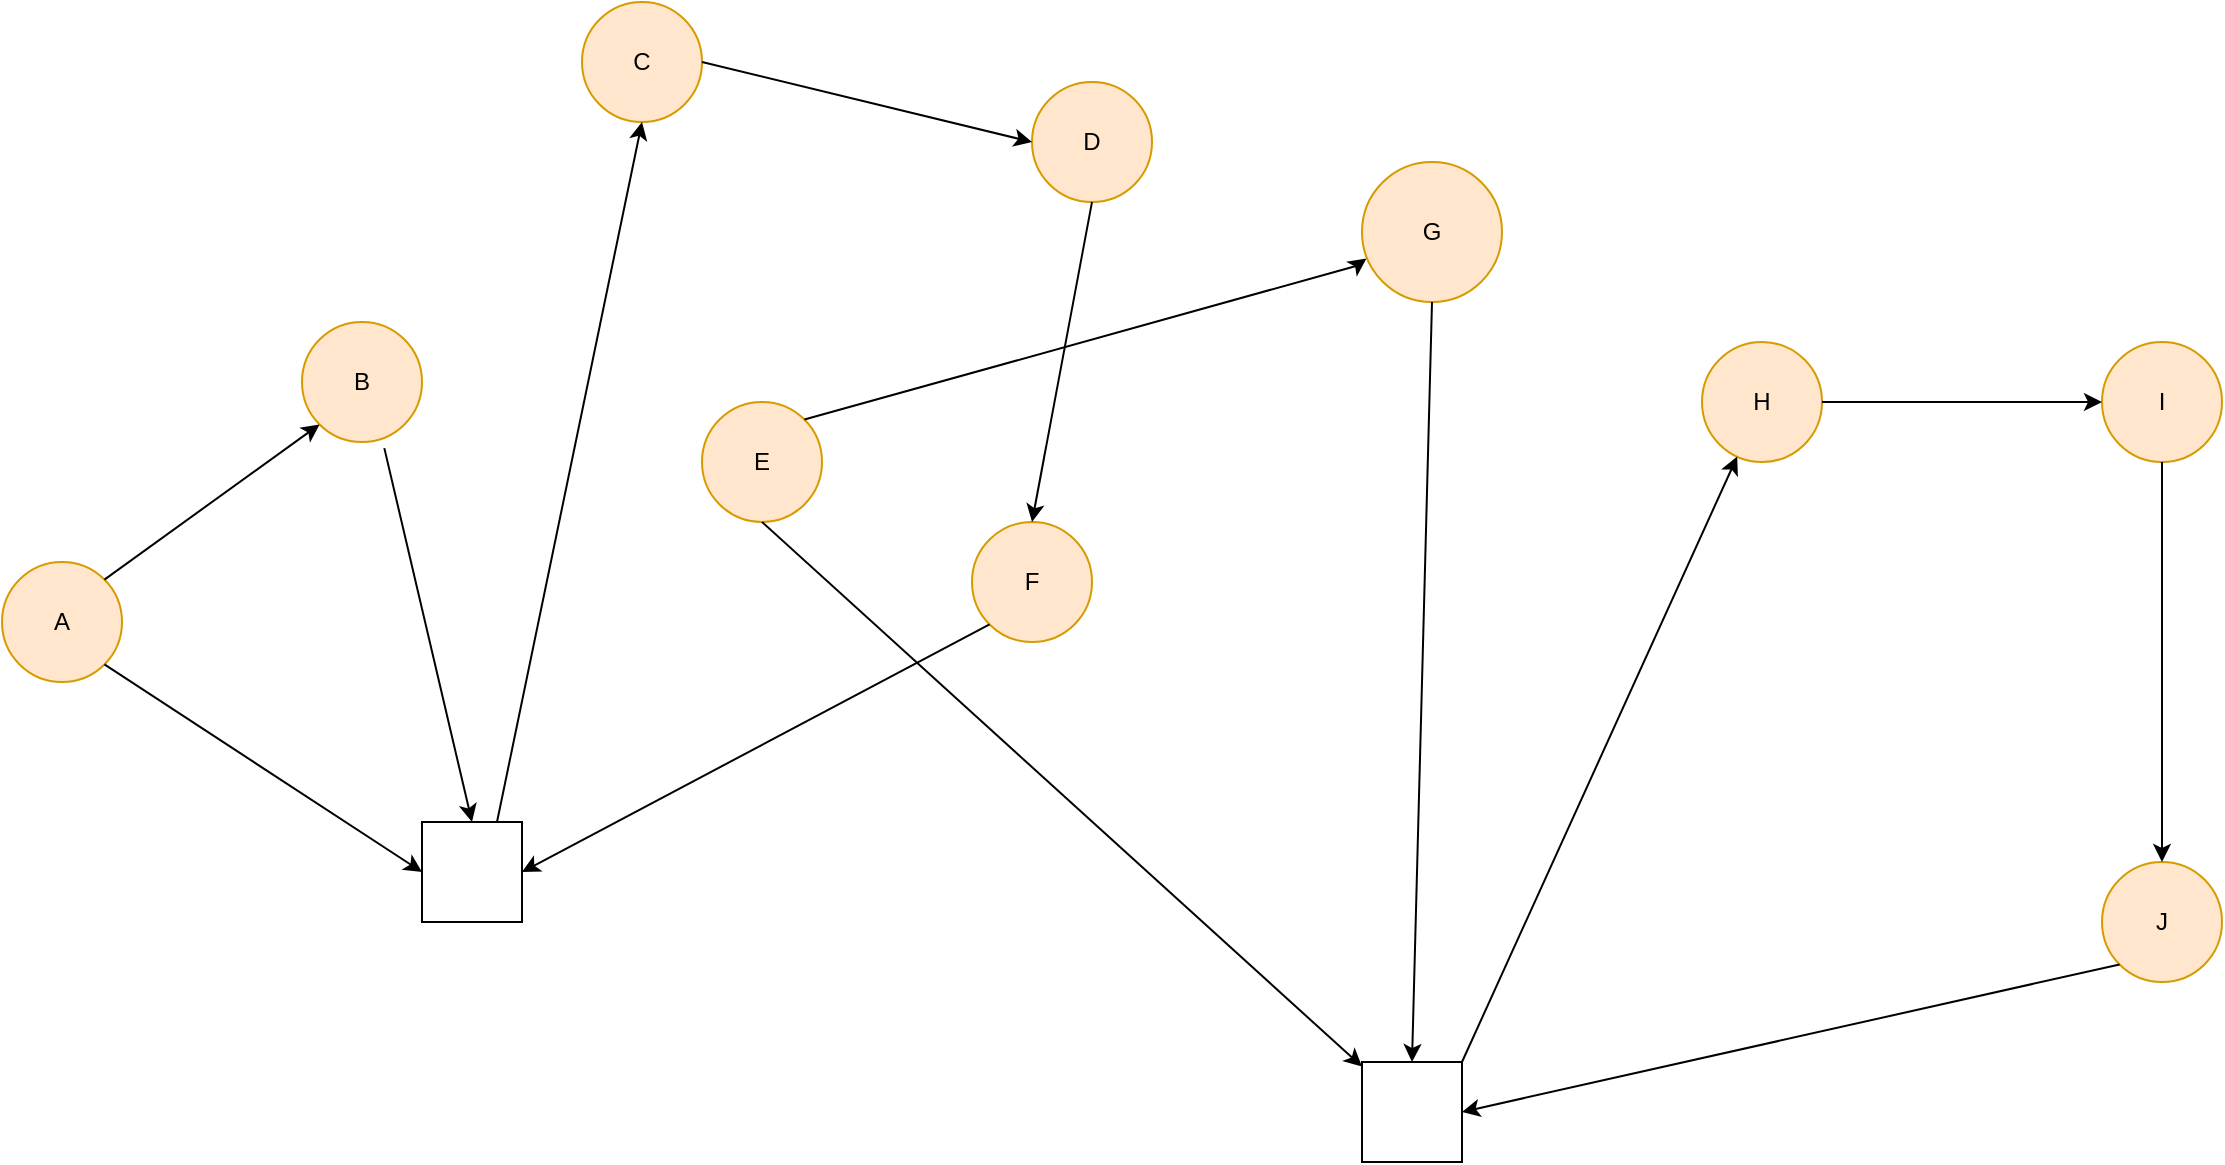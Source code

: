 <mxfile version="21.3.4" type="github">
  <diagram name="Halaman-1" id="iXOhJCIU6pQm67qO7igW">
    <mxGraphModel dx="1615" dy="882" grid="1" gridSize="10" guides="1" tooltips="1" connect="1" arrows="1" fold="1" page="1" pageScale="1" pageWidth="1169" pageHeight="827" math="0" shadow="0">
      <root>
        <mxCell id="0" />
        <mxCell id="1" parent="0" />
        <mxCell id="JKm7eGGo_20kYlrDaC3X-54" value="H" style="ellipse;whiteSpace=wrap;html=1;aspect=fixed;fillColor=#ffe6cc;strokeColor=#d79b00;" vertex="1" parent="1">
          <mxGeometry x="890" y="220" width="60" height="60" as="geometry" />
        </mxCell>
        <mxCell id="JKm7eGGo_20kYlrDaC3X-55" value="D" style="ellipse;whiteSpace=wrap;html=1;aspect=fixed;fillColor=#ffe6cc;strokeColor=#d79b00;" vertex="1" parent="1">
          <mxGeometry x="555" y="90" width="60" height="60" as="geometry" />
        </mxCell>
        <mxCell id="JKm7eGGo_20kYlrDaC3X-56" value="G" style="ellipse;whiteSpace=wrap;html=1;aspect=fixed;fillColor=#ffe6cc;strokeColor=#d79b00;" vertex="1" parent="1">
          <mxGeometry x="720" y="130" width="70" height="70" as="geometry" />
        </mxCell>
        <mxCell id="JKm7eGGo_20kYlrDaC3X-57" value="C" style="ellipse;whiteSpace=wrap;html=1;aspect=fixed;fillColor=#ffe6cc;strokeColor=#d79b00;" vertex="1" parent="1">
          <mxGeometry x="330" y="50" width="60" height="60" as="geometry" />
        </mxCell>
        <mxCell id="JKm7eGGo_20kYlrDaC3X-58" value="A" style="ellipse;whiteSpace=wrap;html=1;aspect=fixed;fillColor=#ffe6cc;strokeColor=#d79b00;" vertex="1" parent="1">
          <mxGeometry x="40" y="330" width="60" height="60" as="geometry" />
        </mxCell>
        <mxCell id="JKm7eGGo_20kYlrDaC3X-59" value="B" style="ellipse;whiteSpace=wrap;html=1;aspect=fixed;fillColor=#ffe6cc;strokeColor=#d79b00;" vertex="1" parent="1">
          <mxGeometry x="190" y="210" width="60" height="60" as="geometry" />
        </mxCell>
        <mxCell id="JKm7eGGo_20kYlrDaC3X-60" value="I" style="ellipse;whiteSpace=wrap;html=1;aspect=fixed;fillColor=#ffe6cc;strokeColor=#d79b00;" vertex="1" parent="1">
          <mxGeometry x="1090" y="220" width="60" height="60" as="geometry" />
        </mxCell>
        <mxCell id="JKm7eGGo_20kYlrDaC3X-61" value="F" style="ellipse;whiteSpace=wrap;html=1;aspect=fixed;fillColor=#ffe6cc;strokeColor=#d79b00;" vertex="1" parent="1">
          <mxGeometry x="525" y="310" width="60" height="60" as="geometry" />
        </mxCell>
        <mxCell id="JKm7eGGo_20kYlrDaC3X-62" value="E" style="ellipse;whiteSpace=wrap;html=1;aspect=fixed;fillColor=#ffe6cc;strokeColor=#d79b00;" vertex="1" parent="1">
          <mxGeometry x="390" y="250" width="60" height="60" as="geometry" />
        </mxCell>
        <mxCell id="JKm7eGGo_20kYlrDaC3X-63" value="" style="whiteSpace=wrap;html=1;aspect=fixed;" vertex="1" parent="1">
          <mxGeometry x="250" y="460" width="50" height="50" as="geometry" />
        </mxCell>
        <mxCell id="JKm7eGGo_20kYlrDaC3X-64" value="" style="whiteSpace=wrap;html=1;aspect=fixed;" vertex="1" parent="1">
          <mxGeometry x="720" y="580" width="50" height="50" as="geometry" />
        </mxCell>
        <mxCell id="JKm7eGGo_20kYlrDaC3X-65" value="" style="endArrow=classic;html=1;rounded=0;entryX=0;entryY=1;entryDx=0;entryDy=0;exitX=1;exitY=0;exitDx=0;exitDy=0;" edge="1" parent="1" source="JKm7eGGo_20kYlrDaC3X-58" target="JKm7eGGo_20kYlrDaC3X-59">
          <mxGeometry width="50" height="50" relative="1" as="geometry">
            <mxPoint x="130" y="315" as="sourcePoint" />
            <mxPoint x="180" y="265" as="targetPoint" />
          </mxGeometry>
        </mxCell>
        <mxCell id="JKm7eGGo_20kYlrDaC3X-66" value="" style="endArrow=classic;html=1;rounded=0;entryX=0;entryY=0.5;entryDx=0;entryDy=0;exitX=1;exitY=1;exitDx=0;exitDy=0;" edge="1" parent="1" source="JKm7eGGo_20kYlrDaC3X-58" target="JKm7eGGo_20kYlrDaC3X-63">
          <mxGeometry width="50" height="50" relative="1" as="geometry">
            <mxPoint x="90" y="460" as="sourcePoint" />
            <mxPoint x="198" y="382" as="targetPoint" />
          </mxGeometry>
        </mxCell>
        <mxCell id="JKm7eGGo_20kYlrDaC3X-67" value="" style="endArrow=classic;html=1;rounded=0;entryX=0.5;entryY=0;entryDx=0;entryDy=0;exitX=0.686;exitY=1.051;exitDx=0;exitDy=0;exitPerimeter=0;" edge="1" parent="1" source="JKm7eGGo_20kYlrDaC3X-59" target="JKm7eGGo_20kYlrDaC3X-63">
          <mxGeometry width="50" height="50" relative="1" as="geometry">
            <mxPoint x="111" y="359" as="sourcePoint" />
            <mxPoint x="219" y="281" as="targetPoint" />
          </mxGeometry>
        </mxCell>
        <mxCell id="JKm7eGGo_20kYlrDaC3X-68" value="" style="endArrow=classic;html=1;rounded=0;entryX=0.5;entryY=1;entryDx=0;entryDy=0;exitX=0.75;exitY=0;exitDx=0;exitDy=0;" edge="1" parent="1" source="JKm7eGGo_20kYlrDaC3X-63" target="JKm7eGGo_20kYlrDaC3X-57">
          <mxGeometry width="50" height="50" relative="1" as="geometry">
            <mxPoint x="282" y="360" as="sourcePoint" />
            <mxPoint x="390" y="282" as="targetPoint" />
          </mxGeometry>
        </mxCell>
        <mxCell id="JKm7eGGo_20kYlrDaC3X-69" value="" style="endArrow=classic;html=1;rounded=0;entryX=0;entryY=0.5;entryDx=0;entryDy=0;exitX=1;exitY=0.5;exitDx=0;exitDy=0;" edge="1" parent="1" source="JKm7eGGo_20kYlrDaC3X-57" target="JKm7eGGo_20kYlrDaC3X-55">
          <mxGeometry width="50" height="50" relative="1" as="geometry">
            <mxPoint x="417" y="159" as="sourcePoint" />
            <mxPoint x="525" y="81" as="targetPoint" />
          </mxGeometry>
        </mxCell>
        <mxCell id="JKm7eGGo_20kYlrDaC3X-70" value="" style="endArrow=classic;html=1;rounded=0;entryX=0.5;entryY=0;entryDx=0;entryDy=0;exitX=0.5;exitY=1;exitDx=0;exitDy=0;" edge="1" parent="1" source="JKm7eGGo_20kYlrDaC3X-55" target="JKm7eGGo_20kYlrDaC3X-61">
          <mxGeometry width="50" height="50" relative="1" as="geometry">
            <mxPoint x="460" y="270" as="sourcePoint" />
            <mxPoint x="568" y="192" as="targetPoint" />
          </mxGeometry>
        </mxCell>
        <mxCell id="JKm7eGGo_20kYlrDaC3X-71" value="" style="endArrow=classic;html=1;rounded=0;entryX=1;entryY=0.5;entryDx=0;entryDy=0;exitX=0;exitY=1;exitDx=0;exitDy=0;" edge="1" parent="1" source="JKm7eGGo_20kYlrDaC3X-61" target="JKm7eGGo_20kYlrDaC3X-63">
          <mxGeometry width="50" height="50" relative="1" as="geometry">
            <mxPoint x="390" y="509" as="sourcePoint" />
            <mxPoint x="498" y="431" as="targetPoint" />
          </mxGeometry>
        </mxCell>
        <mxCell id="JKm7eGGo_20kYlrDaC3X-72" value="" style="endArrow=classic;html=1;rounded=0;exitX=0.5;exitY=1;exitDx=0;exitDy=0;" edge="1" parent="1" source="JKm7eGGo_20kYlrDaC3X-62" target="JKm7eGGo_20kYlrDaC3X-64">
          <mxGeometry width="50" height="50" relative="1" as="geometry">
            <mxPoint x="650" y="492" as="sourcePoint" />
            <mxPoint x="758" y="414" as="targetPoint" />
          </mxGeometry>
        </mxCell>
        <mxCell id="JKm7eGGo_20kYlrDaC3X-73" value="" style="endArrow=classic;html=1;rounded=0;entryX=0.032;entryY=0.69;entryDx=0;entryDy=0;exitX=1;exitY=0;exitDx=0;exitDy=0;entryPerimeter=0;" edge="1" parent="1" source="JKm7eGGo_20kYlrDaC3X-62" target="JKm7eGGo_20kYlrDaC3X-56">
          <mxGeometry width="50" height="50" relative="1" as="geometry">
            <mxPoint x="615" y="270" as="sourcePoint" />
            <mxPoint x="723" y="192" as="targetPoint" />
            <Array as="points">
              <mxPoint x="717" y="182" />
            </Array>
          </mxGeometry>
        </mxCell>
        <mxCell id="JKm7eGGo_20kYlrDaC3X-75" value="" style="endArrow=classic;html=1;rounded=0;entryX=0.5;entryY=0;entryDx=0;entryDy=0;exitX=0.5;exitY=1;exitDx=0;exitDy=0;" edge="1" parent="1" source="JKm7eGGo_20kYlrDaC3X-56" target="JKm7eGGo_20kYlrDaC3X-64">
          <mxGeometry width="50" height="50" relative="1" as="geometry">
            <mxPoint x="720" y="328" as="sourcePoint" />
            <mxPoint x="828" y="250" as="targetPoint" />
          </mxGeometry>
        </mxCell>
        <mxCell id="JKm7eGGo_20kYlrDaC3X-78" value="J" style="ellipse;whiteSpace=wrap;html=1;aspect=fixed;fillColor=#ffe6cc;strokeColor=#d79b00;" vertex="1" parent="1">
          <mxGeometry x="1090" y="480" width="60" height="60" as="geometry" />
        </mxCell>
        <mxCell id="JKm7eGGo_20kYlrDaC3X-80" value="" style="endArrow=classic;html=1;rounded=0;exitX=1;exitY=0;exitDx=0;exitDy=0;" edge="1" parent="1" source="JKm7eGGo_20kYlrDaC3X-64" target="JKm7eGGo_20kYlrDaC3X-54">
          <mxGeometry width="50" height="50" relative="1" as="geometry">
            <mxPoint x="850" y="460" as="sourcePoint" />
            <mxPoint x="900" y="410" as="targetPoint" />
          </mxGeometry>
        </mxCell>
        <mxCell id="JKm7eGGo_20kYlrDaC3X-82" value="" style="endArrow=classic;html=1;rounded=0;exitX=0.5;exitY=1;exitDx=0;exitDy=0;entryX=0.5;entryY=0;entryDx=0;entryDy=0;" edge="1" parent="1" source="JKm7eGGo_20kYlrDaC3X-60" target="JKm7eGGo_20kYlrDaC3X-78">
          <mxGeometry width="50" height="50" relative="1" as="geometry">
            <mxPoint x="780" y="590" as="sourcePoint" />
            <mxPoint x="1120" y="470" as="targetPoint" />
          </mxGeometry>
        </mxCell>
        <mxCell id="JKm7eGGo_20kYlrDaC3X-83" value="" style="endArrow=classic;html=1;rounded=0;exitX=1;exitY=0.5;exitDx=0;exitDy=0;entryX=0;entryY=0.5;entryDx=0;entryDy=0;" edge="1" parent="1" source="JKm7eGGo_20kYlrDaC3X-54" target="JKm7eGGo_20kYlrDaC3X-60">
          <mxGeometry width="50" height="50" relative="1" as="geometry">
            <mxPoint x="790" y="600" as="sourcePoint" />
            <mxPoint x="928" y="297" as="targetPoint" />
          </mxGeometry>
        </mxCell>
        <mxCell id="JKm7eGGo_20kYlrDaC3X-85" value="" style="endArrow=classic;html=1;rounded=0;exitX=0;exitY=1;exitDx=0;exitDy=0;entryX=1;entryY=0.5;entryDx=0;entryDy=0;" edge="1" parent="1" source="JKm7eGGo_20kYlrDaC3X-78" target="JKm7eGGo_20kYlrDaC3X-64">
          <mxGeometry width="50" height="50" relative="1" as="geometry">
            <mxPoint x="810" y="620" as="sourcePoint" />
            <mxPoint x="948" y="317" as="targetPoint" />
          </mxGeometry>
        </mxCell>
      </root>
    </mxGraphModel>
  </diagram>
</mxfile>
